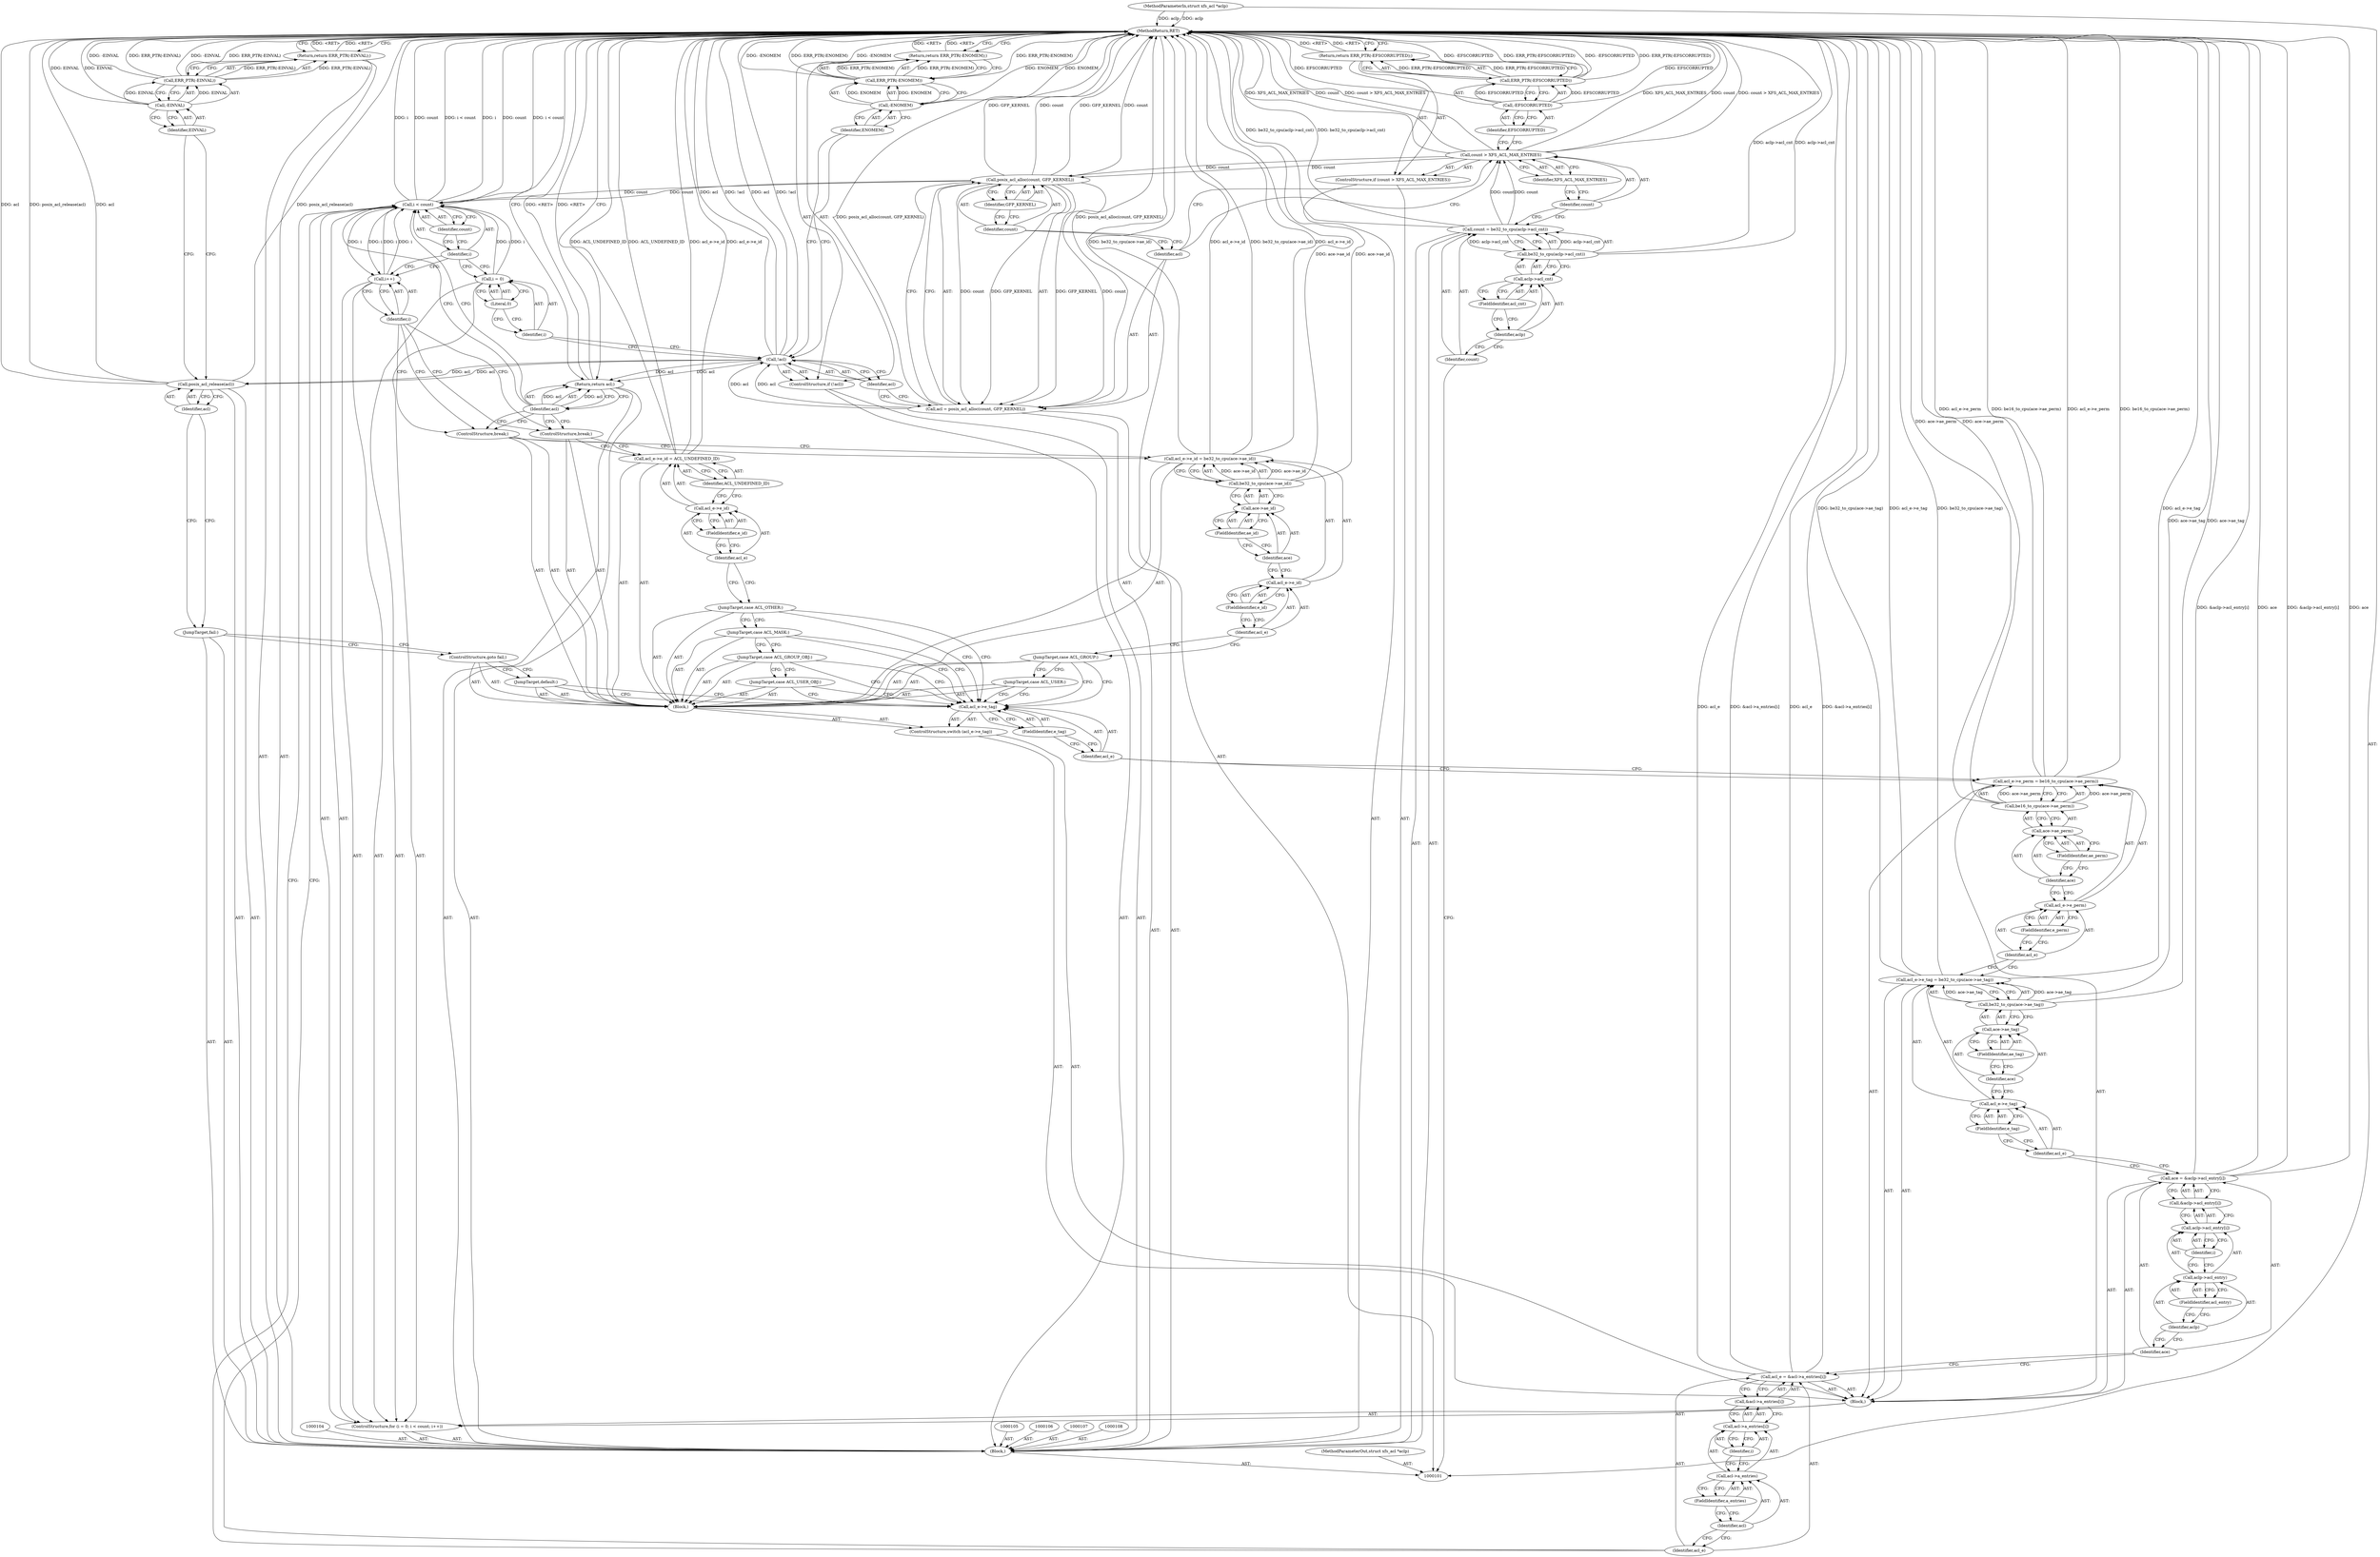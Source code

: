 digraph "0_linux_093019cf1b18dd31b2c3b77acce4e000e2cbc9ce" {
"1000214" [label="(MethodReturn,RET)"];
"1000102" [label="(MethodParameterIn,struct xfs_acl *aclp)"];
"1000286" [label="(MethodParameterOut,struct xfs_acl *aclp)"];
"1000121" [label="(Call,-EFSCORRUPTED)"];
"1000122" [label="(Identifier,EFSCORRUPTED)"];
"1000119" [label="(Return,return ERR_PTR(-EFSCORRUPTED);)"];
"1000120" [label="(Call,ERR_PTR(-EFSCORRUPTED))"];
"1000123" [label="(Call,acl = posix_acl_alloc(count, GFP_KERNEL))"];
"1000124" [label="(Identifier,acl)"];
"1000126" [label="(Identifier,count)"];
"1000127" [label="(Identifier,GFP_KERNEL)"];
"1000125" [label="(Call,posix_acl_alloc(count, GFP_KERNEL))"];
"1000128" [label="(ControlStructure,if (!acl))"];
"1000129" [label="(Call,!acl)"];
"1000130" [label="(Identifier,acl)"];
"1000133" [label="(Call,-ENOMEM)"];
"1000134" [label="(Identifier,ENOMEM)"];
"1000131" [label="(Return,return ERR_PTR(-ENOMEM);)"];
"1000132" [label="(Call,ERR_PTR(-ENOMEM))"];
"1000135" [label="(ControlStructure,for (i = 0; i < count; i++))"];
"1000138" [label="(Literal,0)"];
"1000139" [label="(Call,i < count)"];
"1000140" [label="(Identifier,i)"];
"1000141" [label="(Identifier,count)"];
"1000142" [label="(Call,i++)"];
"1000143" [label="(Identifier,i)"];
"1000144" [label="(Block,)"];
"1000136" [label="(Call,i = 0)"];
"1000137" [label="(Identifier,i)"];
"1000147" [label="(Call,&acl->a_entries[i])"];
"1000148" [label="(Call,acl->a_entries[i])"];
"1000149" [label="(Call,acl->a_entries)"];
"1000150" [label="(Identifier,acl)"];
"1000151" [label="(FieldIdentifier,a_entries)"];
"1000145" [label="(Call,acl_e = &acl->a_entries[i])"];
"1000146" [label="(Identifier,acl_e)"];
"1000152" [label="(Identifier,i)"];
"1000159" [label="(FieldIdentifier,acl_entry)"];
"1000153" [label="(Call,ace = &aclp->acl_entry[i])"];
"1000154" [label="(Identifier,ace)"];
"1000160" [label="(Identifier,i)"];
"1000155" [label="(Call,&aclp->acl_entry[i])"];
"1000156" [label="(Call,aclp->acl_entry[i])"];
"1000157" [label="(Call,aclp->acl_entry)"];
"1000158" [label="(Identifier,aclp)"];
"1000103" [label="(Block,)"];
"1000165" [label="(Call,be32_to_cpu(ace->ae_tag))"];
"1000161" [label="(Call,acl_e->e_tag = be32_to_cpu(ace->ae_tag))"];
"1000162" [label="(Call,acl_e->e_tag)"];
"1000163" [label="(Identifier,acl_e)"];
"1000166" [label="(Call,ace->ae_tag)"];
"1000167" [label="(Identifier,ace)"];
"1000168" [label="(FieldIdentifier,ae_tag)"];
"1000164" [label="(FieldIdentifier,e_tag)"];
"1000173" [label="(Call,be16_to_cpu(ace->ae_perm))"];
"1000169" [label="(Call,acl_e->e_perm = be16_to_cpu(ace->ae_perm))"];
"1000170" [label="(Call,acl_e->e_perm)"];
"1000171" [label="(Identifier,acl_e)"];
"1000174" [label="(Call,ace->ae_perm)"];
"1000175" [label="(Identifier,ace)"];
"1000176" [label="(FieldIdentifier,ae_perm)"];
"1000172" [label="(FieldIdentifier,e_perm)"];
"1000178" [label="(Call,acl_e->e_tag)"];
"1000179" [label="(Identifier,acl_e)"];
"1000180" [label="(FieldIdentifier,e_tag)"];
"1000177" [label="(ControlStructure,switch (acl_e->e_tag))"];
"1000181" [label="(Block,)"];
"1000182" [label="(JumpTarget,case ACL_USER:)"];
"1000183" [label="(JumpTarget,case ACL_GROUP:)"];
"1000187" [label="(FieldIdentifier,e_id)"];
"1000188" [label="(Call,be32_to_cpu(ace->ae_id))"];
"1000189" [label="(Call,ace->ae_id)"];
"1000190" [label="(Identifier,ace)"];
"1000184" [label="(Call,acl_e->e_id = be32_to_cpu(ace->ae_id))"];
"1000185" [label="(Call,acl_e->e_id)"];
"1000186" [label="(Identifier,acl_e)"];
"1000191" [label="(FieldIdentifier,ae_id)"];
"1000192" [label="(ControlStructure,break;)"];
"1000193" [label="(JumpTarget,case ACL_USER_OBJ:)"];
"1000194" [label="(JumpTarget,case ACL_GROUP_OBJ:)"];
"1000195" [label="(JumpTarget,case ACL_MASK:)"];
"1000196" [label="(JumpTarget,case ACL_OTHER:)"];
"1000200" [label="(FieldIdentifier,e_id)"];
"1000201" [label="(Identifier,ACL_UNDEFINED_ID)"];
"1000197" [label="(Call,acl_e->e_id = ACL_UNDEFINED_ID)"];
"1000198" [label="(Call,acl_e->e_id)"];
"1000199" [label="(Identifier,acl_e)"];
"1000202" [label="(ControlStructure,break;)"];
"1000203" [label="(JumpTarget,default:)"];
"1000204" [label="(ControlStructure,goto fail;)"];
"1000205" [label="(Return,return acl;)"];
"1000206" [label="(Identifier,acl)"];
"1000207" [label="(JumpTarget,fail:)"];
"1000208" [label="(Call,posix_acl_release(acl))"];
"1000209" [label="(Identifier,acl)"];
"1000210" [label="(Return,return ERR_PTR(-EINVAL);)"];
"1000212" [label="(Call,-EINVAL)"];
"1000213" [label="(Identifier,EINVAL)"];
"1000211" [label="(Call,ERR_PTR(-EINVAL))"];
"1000111" [label="(Call,be32_to_cpu(aclp->acl_cnt))"];
"1000109" [label="(Call,count = be32_to_cpu(aclp->acl_cnt))"];
"1000110" [label="(Identifier,count)"];
"1000112" [label="(Call,aclp->acl_cnt)"];
"1000113" [label="(Identifier,aclp)"];
"1000114" [label="(FieldIdentifier,acl_cnt)"];
"1000118" [label="(Identifier,XFS_ACL_MAX_ENTRIES)"];
"1000115" [label="(ControlStructure,if (count > XFS_ACL_MAX_ENTRIES))"];
"1000116" [label="(Call,count > XFS_ACL_MAX_ENTRIES)"];
"1000117" [label="(Identifier,count)"];
"1000214" -> "1000101"  [label="AST: "];
"1000214" -> "1000119"  [label="CFG: "];
"1000214" -> "1000131"  [label="CFG: "];
"1000214" -> "1000205"  [label="CFG: "];
"1000214" -> "1000210"  [label="CFG: "];
"1000119" -> "1000214"  [label="DDG: <RET>"];
"1000205" -> "1000214"  [label="DDG: <RET>"];
"1000131" -> "1000214"  [label="DDG: <RET>"];
"1000208" -> "1000214"  [label="DDG: acl"];
"1000208" -> "1000214"  [label="DDG: posix_acl_release(acl)"];
"1000184" -> "1000214"  [label="DDG: acl_e->e_id"];
"1000184" -> "1000214"  [label="DDG: be32_to_cpu(ace->ae_id)"];
"1000188" -> "1000214"  [label="DDG: ace->ae_id"];
"1000120" -> "1000214"  [label="DDG: -EFSCORRUPTED"];
"1000120" -> "1000214"  [label="DDG: ERR_PTR(-EFSCORRUPTED)"];
"1000116" -> "1000214"  [label="DDG: XFS_ACL_MAX_ENTRIES"];
"1000116" -> "1000214"  [label="DDG: count"];
"1000116" -> "1000214"  [label="DDG: count > XFS_ACL_MAX_ENTRIES"];
"1000169" -> "1000214"  [label="DDG: acl_e->e_perm"];
"1000169" -> "1000214"  [label="DDG: be16_to_cpu(ace->ae_perm)"];
"1000129" -> "1000214"  [label="DDG: acl"];
"1000129" -> "1000214"  [label="DDG: !acl"];
"1000125" -> "1000214"  [label="DDG: count"];
"1000125" -> "1000214"  [label="DDG: GFP_KERNEL"];
"1000123" -> "1000214"  [label="DDG: posix_acl_alloc(count, GFP_KERNEL)"];
"1000197" -> "1000214"  [label="DDG: ACL_UNDEFINED_ID"];
"1000197" -> "1000214"  [label="DDG: acl_e->e_id"];
"1000132" -> "1000214"  [label="DDG: ERR_PTR(-ENOMEM)"];
"1000132" -> "1000214"  [label="DDG: -ENOMEM"];
"1000139" -> "1000214"  [label="DDG: count"];
"1000139" -> "1000214"  [label="DDG: i < count"];
"1000139" -> "1000214"  [label="DDG: i"];
"1000165" -> "1000214"  [label="DDG: ace->ae_tag"];
"1000153" -> "1000214"  [label="DDG: &aclp->acl_entry[i]"];
"1000153" -> "1000214"  [label="DDG: ace"];
"1000133" -> "1000214"  [label="DDG: ENOMEM"];
"1000102" -> "1000214"  [label="DDG: aclp"];
"1000111" -> "1000214"  [label="DDG: aclp->acl_cnt"];
"1000211" -> "1000214"  [label="DDG: -EINVAL"];
"1000211" -> "1000214"  [label="DDG: ERR_PTR(-EINVAL)"];
"1000212" -> "1000214"  [label="DDG: EINVAL"];
"1000121" -> "1000214"  [label="DDG: EFSCORRUPTED"];
"1000161" -> "1000214"  [label="DDG: acl_e->e_tag"];
"1000161" -> "1000214"  [label="DDG: be32_to_cpu(ace->ae_tag)"];
"1000145" -> "1000214"  [label="DDG: acl_e"];
"1000145" -> "1000214"  [label="DDG: &acl->a_entries[i]"];
"1000109" -> "1000214"  [label="DDG: be32_to_cpu(aclp->acl_cnt)"];
"1000173" -> "1000214"  [label="DDG: ace->ae_perm"];
"1000210" -> "1000214"  [label="DDG: <RET>"];
"1000102" -> "1000101"  [label="AST: "];
"1000102" -> "1000214"  [label="DDG: aclp"];
"1000286" -> "1000101"  [label="AST: "];
"1000121" -> "1000120"  [label="AST: "];
"1000121" -> "1000122"  [label="CFG: "];
"1000122" -> "1000121"  [label="AST: "];
"1000120" -> "1000121"  [label="CFG: "];
"1000121" -> "1000214"  [label="DDG: EFSCORRUPTED"];
"1000121" -> "1000120"  [label="DDG: EFSCORRUPTED"];
"1000122" -> "1000121"  [label="AST: "];
"1000122" -> "1000116"  [label="CFG: "];
"1000121" -> "1000122"  [label="CFG: "];
"1000119" -> "1000115"  [label="AST: "];
"1000119" -> "1000120"  [label="CFG: "];
"1000120" -> "1000119"  [label="AST: "];
"1000214" -> "1000119"  [label="CFG: "];
"1000119" -> "1000214"  [label="DDG: <RET>"];
"1000120" -> "1000119"  [label="DDG: ERR_PTR(-EFSCORRUPTED)"];
"1000120" -> "1000119"  [label="AST: "];
"1000120" -> "1000121"  [label="CFG: "];
"1000121" -> "1000120"  [label="AST: "];
"1000119" -> "1000120"  [label="CFG: "];
"1000120" -> "1000214"  [label="DDG: -EFSCORRUPTED"];
"1000120" -> "1000214"  [label="DDG: ERR_PTR(-EFSCORRUPTED)"];
"1000120" -> "1000119"  [label="DDG: ERR_PTR(-EFSCORRUPTED)"];
"1000121" -> "1000120"  [label="DDG: EFSCORRUPTED"];
"1000123" -> "1000103"  [label="AST: "];
"1000123" -> "1000125"  [label="CFG: "];
"1000124" -> "1000123"  [label="AST: "];
"1000125" -> "1000123"  [label="AST: "];
"1000130" -> "1000123"  [label="CFG: "];
"1000123" -> "1000214"  [label="DDG: posix_acl_alloc(count, GFP_KERNEL)"];
"1000125" -> "1000123"  [label="DDG: count"];
"1000125" -> "1000123"  [label="DDG: GFP_KERNEL"];
"1000123" -> "1000129"  [label="DDG: acl"];
"1000124" -> "1000123"  [label="AST: "];
"1000124" -> "1000116"  [label="CFG: "];
"1000126" -> "1000124"  [label="CFG: "];
"1000126" -> "1000125"  [label="AST: "];
"1000126" -> "1000124"  [label="CFG: "];
"1000127" -> "1000126"  [label="CFG: "];
"1000127" -> "1000125"  [label="AST: "];
"1000127" -> "1000126"  [label="CFG: "];
"1000125" -> "1000127"  [label="CFG: "];
"1000125" -> "1000123"  [label="AST: "];
"1000125" -> "1000127"  [label="CFG: "];
"1000126" -> "1000125"  [label="AST: "];
"1000127" -> "1000125"  [label="AST: "];
"1000123" -> "1000125"  [label="CFG: "];
"1000125" -> "1000214"  [label="DDG: count"];
"1000125" -> "1000214"  [label="DDG: GFP_KERNEL"];
"1000125" -> "1000123"  [label="DDG: count"];
"1000125" -> "1000123"  [label="DDG: GFP_KERNEL"];
"1000116" -> "1000125"  [label="DDG: count"];
"1000125" -> "1000139"  [label="DDG: count"];
"1000128" -> "1000103"  [label="AST: "];
"1000129" -> "1000128"  [label="AST: "];
"1000131" -> "1000128"  [label="AST: "];
"1000129" -> "1000128"  [label="AST: "];
"1000129" -> "1000130"  [label="CFG: "];
"1000130" -> "1000129"  [label="AST: "];
"1000134" -> "1000129"  [label="CFG: "];
"1000137" -> "1000129"  [label="CFG: "];
"1000129" -> "1000214"  [label="DDG: acl"];
"1000129" -> "1000214"  [label="DDG: !acl"];
"1000123" -> "1000129"  [label="DDG: acl"];
"1000129" -> "1000205"  [label="DDG: acl"];
"1000129" -> "1000208"  [label="DDG: acl"];
"1000130" -> "1000129"  [label="AST: "];
"1000130" -> "1000123"  [label="CFG: "];
"1000129" -> "1000130"  [label="CFG: "];
"1000133" -> "1000132"  [label="AST: "];
"1000133" -> "1000134"  [label="CFG: "];
"1000134" -> "1000133"  [label="AST: "];
"1000132" -> "1000133"  [label="CFG: "];
"1000133" -> "1000214"  [label="DDG: ENOMEM"];
"1000133" -> "1000132"  [label="DDG: ENOMEM"];
"1000134" -> "1000133"  [label="AST: "];
"1000134" -> "1000129"  [label="CFG: "];
"1000133" -> "1000134"  [label="CFG: "];
"1000131" -> "1000128"  [label="AST: "];
"1000131" -> "1000132"  [label="CFG: "];
"1000132" -> "1000131"  [label="AST: "];
"1000214" -> "1000131"  [label="CFG: "];
"1000131" -> "1000214"  [label="DDG: <RET>"];
"1000132" -> "1000131"  [label="DDG: ERR_PTR(-ENOMEM)"];
"1000132" -> "1000131"  [label="AST: "];
"1000132" -> "1000133"  [label="CFG: "];
"1000133" -> "1000132"  [label="AST: "];
"1000131" -> "1000132"  [label="CFG: "];
"1000132" -> "1000214"  [label="DDG: ERR_PTR(-ENOMEM)"];
"1000132" -> "1000214"  [label="DDG: -ENOMEM"];
"1000132" -> "1000131"  [label="DDG: ERR_PTR(-ENOMEM)"];
"1000133" -> "1000132"  [label="DDG: ENOMEM"];
"1000135" -> "1000103"  [label="AST: "];
"1000136" -> "1000135"  [label="AST: "];
"1000139" -> "1000135"  [label="AST: "];
"1000142" -> "1000135"  [label="AST: "];
"1000144" -> "1000135"  [label="AST: "];
"1000138" -> "1000136"  [label="AST: "];
"1000138" -> "1000137"  [label="CFG: "];
"1000136" -> "1000138"  [label="CFG: "];
"1000139" -> "1000135"  [label="AST: "];
"1000139" -> "1000141"  [label="CFG: "];
"1000140" -> "1000139"  [label="AST: "];
"1000141" -> "1000139"  [label="AST: "];
"1000146" -> "1000139"  [label="CFG: "];
"1000206" -> "1000139"  [label="CFG: "];
"1000139" -> "1000214"  [label="DDG: count"];
"1000139" -> "1000214"  [label="DDG: i < count"];
"1000139" -> "1000214"  [label="DDG: i"];
"1000142" -> "1000139"  [label="DDG: i"];
"1000136" -> "1000139"  [label="DDG: i"];
"1000125" -> "1000139"  [label="DDG: count"];
"1000139" -> "1000142"  [label="DDG: i"];
"1000140" -> "1000139"  [label="AST: "];
"1000140" -> "1000136"  [label="CFG: "];
"1000140" -> "1000142"  [label="CFG: "];
"1000141" -> "1000140"  [label="CFG: "];
"1000141" -> "1000139"  [label="AST: "];
"1000141" -> "1000140"  [label="CFG: "];
"1000139" -> "1000141"  [label="CFG: "];
"1000142" -> "1000135"  [label="AST: "];
"1000142" -> "1000143"  [label="CFG: "];
"1000143" -> "1000142"  [label="AST: "];
"1000140" -> "1000142"  [label="CFG: "];
"1000142" -> "1000139"  [label="DDG: i"];
"1000139" -> "1000142"  [label="DDG: i"];
"1000143" -> "1000142"  [label="AST: "];
"1000143" -> "1000192"  [label="CFG: "];
"1000143" -> "1000202"  [label="CFG: "];
"1000142" -> "1000143"  [label="CFG: "];
"1000144" -> "1000135"  [label="AST: "];
"1000145" -> "1000144"  [label="AST: "];
"1000153" -> "1000144"  [label="AST: "];
"1000161" -> "1000144"  [label="AST: "];
"1000169" -> "1000144"  [label="AST: "];
"1000177" -> "1000144"  [label="AST: "];
"1000136" -> "1000135"  [label="AST: "];
"1000136" -> "1000138"  [label="CFG: "];
"1000137" -> "1000136"  [label="AST: "];
"1000138" -> "1000136"  [label="AST: "];
"1000140" -> "1000136"  [label="CFG: "];
"1000136" -> "1000139"  [label="DDG: i"];
"1000137" -> "1000136"  [label="AST: "];
"1000137" -> "1000129"  [label="CFG: "];
"1000138" -> "1000137"  [label="CFG: "];
"1000147" -> "1000145"  [label="AST: "];
"1000147" -> "1000148"  [label="CFG: "];
"1000148" -> "1000147"  [label="AST: "];
"1000145" -> "1000147"  [label="CFG: "];
"1000148" -> "1000147"  [label="AST: "];
"1000148" -> "1000152"  [label="CFG: "];
"1000149" -> "1000148"  [label="AST: "];
"1000152" -> "1000148"  [label="AST: "];
"1000147" -> "1000148"  [label="CFG: "];
"1000149" -> "1000148"  [label="AST: "];
"1000149" -> "1000151"  [label="CFG: "];
"1000150" -> "1000149"  [label="AST: "];
"1000151" -> "1000149"  [label="AST: "];
"1000152" -> "1000149"  [label="CFG: "];
"1000150" -> "1000149"  [label="AST: "];
"1000150" -> "1000146"  [label="CFG: "];
"1000151" -> "1000150"  [label="CFG: "];
"1000151" -> "1000149"  [label="AST: "];
"1000151" -> "1000150"  [label="CFG: "];
"1000149" -> "1000151"  [label="CFG: "];
"1000145" -> "1000144"  [label="AST: "];
"1000145" -> "1000147"  [label="CFG: "];
"1000146" -> "1000145"  [label="AST: "];
"1000147" -> "1000145"  [label="AST: "];
"1000154" -> "1000145"  [label="CFG: "];
"1000145" -> "1000214"  [label="DDG: acl_e"];
"1000145" -> "1000214"  [label="DDG: &acl->a_entries[i]"];
"1000146" -> "1000145"  [label="AST: "];
"1000146" -> "1000139"  [label="CFG: "];
"1000150" -> "1000146"  [label="CFG: "];
"1000152" -> "1000148"  [label="AST: "];
"1000152" -> "1000149"  [label="CFG: "];
"1000148" -> "1000152"  [label="CFG: "];
"1000159" -> "1000157"  [label="AST: "];
"1000159" -> "1000158"  [label="CFG: "];
"1000157" -> "1000159"  [label="CFG: "];
"1000153" -> "1000144"  [label="AST: "];
"1000153" -> "1000155"  [label="CFG: "];
"1000154" -> "1000153"  [label="AST: "];
"1000155" -> "1000153"  [label="AST: "];
"1000163" -> "1000153"  [label="CFG: "];
"1000153" -> "1000214"  [label="DDG: &aclp->acl_entry[i]"];
"1000153" -> "1000214"  [label="DDG: ace"];
"1000154" -> "1000153"  [label="AST: "];
"1000154" -> "1000145"  [label="CFG: "];
"1000158" -> "1000154"  [label="CFG: "];
"1000160" -> "1000156"  [label="AST: "];
"1000160" -> "1000157"  [label="CFG: "];
"1000156" -> "1000160"  [label="CFG: "];
"1000155" -> "1000153"  [label="AST: "];
"1000155" -> "1000156"  [label="CFG: "];
"1000156" -> "1000155"  [label="AST: "];
"1000153" -> "1000155"  [label="CFG: "];
"1000156" -> "1000155"  [label="AST: "];
"1000156" -> "1000160"  [label="CFG: "];
"1000157" -> "1000156"  [label="AST: "];
"1000160" -> "1000156"  [label="AST: "];
"1000155" -> "1000156"  [label="CFG: "];
"1000157" -> "1000156"  [label="AST: "];
"1000157" -> "1000159"  [label="CFG: "];
"1000158" -> "1000157"  [label="AST: "];
"1000159" -> "1000157"  [label="AST: "];
"1000160" -> "1000157"  [label="CFG: "];
"1000158" -> "1000157"  [label="AST: "];
"1000158" -> "1000154"  [label="CFG: "];
"1000159" -> "1000158"  [label="CFG: "];
"1000103" -> "1000101"  [label="AST: "];
"1000104" -> "1000103"  [label="AST: "];
"1000105" -> "1000103"  [label="AST: "];
"1000106" -> "1000103"  [label="AST: "];
"1000107" -> "1000103"  [label="AST: "];
"1000108" -> "1000103"  [label="AST: "];
"1000109" -> "1000103"  [label="AST: "];
"1000115" -> "1000103"  [label="AST: "];
"1000123" -> "1000103"  [label="AST: "];
"1000128" -> "1000103"  [label="AST: "];
"1000135" -> "1000103"  [label="AST: "];
"1000205" -> "1000103"  [label="AST: "];
"1000207" -> "1000103"  [label="AST: "];
"1000208" -> "1000103"  [label="AST: "];
"1000210" -> "1000103"  [label="AST: "];
"1000165" -> "1000161"  [label="AST: "];
"1000165" -> "1000166"  [label="CFG: "];
"1000166" -> "1000165"  [label="AST: "];
"1000161" -> "1000165"  [label="CFG: "];
"1000165" -> "1000214"  [label="DDG: ace->ae_tag"];
"1000165" -> "1000161"  [label="DDG: ace->ae_tag"];
"1000161" -> "1000144"  [label="AST: "];
"1000161" -> "1000165"  [label="CFG: "];
"1000162" -> "1000161"  [label="AST: "];
"1000165" -> "1000161"  [label="AST: "];
"1000171" -> "1000161"  [label="CFG: "];
"1000161" -> "1000214"  [label="DDG: acl_e->e_tag"];
"1000161" -> "1000214"  [label="DDG: be32_to_cpu(ace->ae_tag)"];
"1000165" -> "1000161"  [label="DDG: ace->ae_tag"];
"1000162" -> "1000161"  [label="AST: "];
"1000162" -> "1000164"  [label="CFG: "];
"1000163" -> "1000162"  [label="AST: "];
"1000164" -> "1000162"  [label="AST: "];
"1000167" -> "1000162"  [label="CFG: "];
"1000163" -> "1000162"  [label="AST: "];
"1000163" -> "1000153"  [label="CFG: "];
"1000164" -> "1000163"  [label="CFG: "];
"1000166" -> "1000165"  [label="AST: "];
"1000166" -> "1000168"  [label="CFG: "];
"1000167" -> "1000166"  [label="AST: "];
"1000168" -> "1000166"  [label="AST: "];
"1000165" -> "1000166"  [label="CFG: "];
"1000167" -> "1000166"  [label="AST: "];
"1000167" -> "1000162"  [label="CFG: "];
"1000168" -> "1000167"  [label="CFG: "];
"1000168" -> "1000166"  [label="AST: "];
"1000168" -> "1000167"  [label="CFG: "];
"1000166" -> "1000168"  [label="CFG: "];
"1000164" -> "1000162"  [label="AST: "];
"1000164" -> "1000163"  [label="CFG: "];
"1000162" -> "1000164"  [label="CFG: "];
"1000173" -> "1000169"  [label="AST: "];
"1000173" -> "1000174"  [label="CFG: "];
"1000174" -> "1000173"  [label="AST: "];
"1000169" -> "1000173"  [label="CFG: "];
"1000173" -> "1000214"  [label="DDG: ace->ae_perm"];
"1000173" -> "1000169"  [label="DDG: ace->ae_perm"];
"1000169" -> "1000144"  [label="AST: "];
"1000169" -> "1000173"  [label="CFG: "];
"1000170" -> "1000169"  [label="AST: "];
"1000173" -> "1000169"  [label="AST: "];
"1000179" -> "1000169"  [label="CFG: "];
"1000169" -> "1000214"  [label="DDG: acl_e->e_perm"];
"1000169" -> "1000214"  [label="DDG: be16_to_cpu(ace->ae_perm)"];
"1000173" -> "1000169"  [label="DDG: ace->ae_perm"];
"1000170" -> "1000169"  [label="AST: "];
"1000170" -> "1000172"  [label="CFG: "];
"1000171" -> "1000170"  [label="AST: "];
"1000172" -> "1000170"  [label="AST: "];
"1000175" -> "1000170"  [label="CFG: "];
"1000171" -> "1000170"  [label="AST: "];
"1000171" -> "1000161"  [label="CFG: "];
"1000172" -> "1000171"  [label="CFG: "];
"1000174" -> "1000173"  [label="AST: "];
"1000174" -> "1000176"  [label="CFG: "];
"1000175" -> "1000174"  [label="AST: "];
"1000176" -> "1000174"  [label="AST: "];
"1000173" -> "1000174"  [label="CFG: "];
"1000175" -> "1000174"  [label="AST: "];
"1000175" -> "1000170"  [label="CFG: "];
"1000176" -> "1000175"  [label="CFG: "];
"1000176" -> "1000174"  [label="AST: "];
"1000176" -> "1000175"  [label="CFG: "];
"1000174" -> "1000176"  [label="CFG: "];
"1000172" -> "1000170"  [label="AST: "];
"1000172" -> "1000171"  [label="CFG: "];
"1000170" -> "1000172"  [label="CFG: "];
"1000178" -> "1000177"  [label="AST: "];
"1000178" -> "1000180"  [label="CFG: "];
"1000179" -> "1000178"  [label="AST: "];
"1000180" -> "1000178"  [label="AST: "];
"1000182" -> "1000178"  [label="CFG: "];
"1000183" -> "1000178"  [label="CFG: "];
"1000193" -> "1000178"  [label="CFG: "];
"1000194" -> "1000178"  [label="CFG: "];
"1000195" -> "1000178"  [label="CFG: "];
"1000196" -> "1000178"  [label="CFG: "];
"1000203" -> "1000178"  [label="CFG: "];
"1000179" -> "1000178"  [label="AST: "];
"1000179" -> "1000169"  [label="CFG: "];
"1000180" -> "1000179"  [label="CFG: "];
"1000180" -> "1000178"  [label="AST: "];
"1000180" -> "1000179"  [label="CFG: "];
"1000178" -> "1000180"  [label="CFG: "];
"1000177" -> "1000144"  [label="AST: "];
"1000178" -> "1000177"  [label="AST: "];
"1000181" -> "1000177"  [label="AST: "];
"1000181" -> "1000177"  [label="AST: "];
"1000182" -> "1000181"  [label="AST: "];
"1000183" -> "1000181"  [label="AST: "];
"1000184" -> "1000181"  [label="AST: "];
"1000192" -> "1000181"  [label="AST: "];
"1000193" -> "1000181"  [label="AST: "];
"1000194" -> "1000181"  [label="AST: "];
"1000195" -> "1000181"  [label="AST: "];
"1000196" -> "1000181"  [label="AST: "];
"1000197" -> "1000181"  [label="AST: "];
"1000202" -> "1000181"  [label="AST: "];
"1000203" -> "1000181"  [label="AST: "];
"1000204" -> "1000181"  [label="AST: "];
"1000182" -> "1000181"  [label="AST: "];
"1000182" -> "1000178"  [label="CFG: "];
"1000183" -> "1000182"  [label="CFG: "];
"1000183" -> "1000181"  [label="AST: "];
"1000183" -> "1000178"  [label="CFG: "];
"1000183" -> "1000182"  [label="CFG: "];
"1000186" -> "1000183"  [label="CFG: "];
"1000187" -> "1000185"  [label="AST: "];
"1000187" -> "1000186"  [label="CFG: "];
"1000185" -> "1000187"  [label="CFG: "];
"1000188" -> "1000184"  [label="AST: "];
"1000188" -> "1000189"  [label="CFG: "];
"1000189" -> "1000188"  [label="AST: "];
"1000184" -> "1000188"  [label="CFG: "];
"1000188" -> "1000214"  [label="DDG: ace->ae_id"];
"1000188" -> "1000184"  [label="DDG: ace->ae_id"];
"1000189" -> "1000188"  [label="AST: "];
"1000189" -> "1000191"  [label="CFG: "];
"1000190" -> "1000189"  [label="AST: "];
"1000191" -> "1000189"  [label="AST: "];
"1000188" -> "1000189"  [label="CFG: "];
"1000190" -> "1000189"  [label="AST: "];
"1000190" -> "1000185"  [label="CFG: "];
"1000191" -> "1000190"  [label="CFG: "];
"1000184" -> "1000181"  [label="AST: "];
"1000184" -> "1000188"  [label="CFG: "];
"1000185" -> "1000184"  [label="AST: "];
"1000188" -> "1000184"  [label="AST: "];
"1000192" -> "1000184"  [label="CFG: "];
"1000184" -> "1000214"  [label="DDG: acl_e->e_id"];
"1000184" -> "1000214"  [label="DDG: be32_to_cpu(ace->ae_id)"];
"1000188" -> "1000184"  [label="DDG: ace->ae_id"];
"1000185" -> "1000184"  [label="AST: "];
"1000185" -> "1000187"  [label="CFG: "];
"1000186" -> "1000185"  [label="AST: "];
"1000187" -> "1000185"  [label="AST: "];
"1000190" -> "1000185"  [label="CFG: "];
"1000186" -> "1000185"  [label="AST: "];
"1000186" -> "1000183"  [label="CFG: "];
"1000187" -> "1000186"  [label="CFG: "];
"1000191" -> "1000189"  [label="AST: "];
"1000191" -> "1000190"  [label="CFG: "];
"1000189" -> "1000191"  [label="CFG: "];
"1000192" -> "1000181"  [label="AST: "];
"1000192" -> "1000184"  [label="CFG: "];
"1000143" -> "1000192"  [label="CFG: "];
"1000206" -> "1000192"  [label="CFG: "];
"1000193" -> "1000181"  [label="AST: "];
"1000193" -> "1000178"  [label="CFG: "];
"1000194" -> "1000193"  [label="CFG: "];
"1000194" -> "1000181"  [label="AST: "];
"1000194" -> "1000178"  [label="CFG: "];
"1000194" -> "1000193"  [label="CFG: "];
"1000195" -> "1000194"  [label="CFG: "];
"1000195" -> "1000181"  [label="AST: "];
"1000195" -> "1000178"  [label="CFG: "];
"1000195" -> "1000194"  [label="CFG: "];
"1000196" -> "1000195"  [label="CFG: "];
"1000196" -> "1000181"  [label="AST: "];
"1000196" -> "1000178"  [label="CFG: "];
"1000196" -> "1000195"  [label="CFG: "];
"1000199" -> "1000196"  [label="CFG: "];
"1000200" -> "1000198"  [label="AST: "];
"1000200" -> "1000199"  [label="CFG: "];
"1000198" -> "1000200"  [label="CFG: "];
"1000201" -> "1000197"  [label="AST: "];
"1000201" -> "1000198"  [label="CFG: "];
"1000197" -> "1000201"  [label="CFG: "];
"1000197" -> "1000181"  [label="AST: "];
"1000197" -> "1000201"  [label="CFG: "];
"1000198" -> "1000197"  [label="AST: "];
"1000201" -> "1000197"  [label="AST: "];
"1000202" -> "1000197"  [label="CFG: "];
"1000197" -> "1000214"  [label="DDG: ACL_UNDEFINED_ID"];
"1000197" -> "1000214"  [label="DDG: acl_e->e_id"];
"1000198" -> "1000197"  [label="AST: "];
"1000198" -> "1000200"  [label="CFG: "];
"1000199" -> "1000198"  [label="AST: "];
"1000200" -> "1000198"  [label="AST: "];
"1000201" -> "1000198"  [label="CFG: "];
"1000199" -> "1000198"  [label="AST: "];
"1000199" -> "1000196"  [label="CFG: "];
"1000200" -> "1000199"  [label="CFG: "];
"1000202" -> "1000181"  [label="AST: "];
"1000202" -> "1000197"  [label="CFG: "];
"1000143" -> "1000202"  [label="CFG: "];
"1000206" -> "1000202"  [label="CFG: "];
"1000203" -> "1000181"  [label="AST: "];
"1000203" -> "1000178"  [label="CFG: "];
"1000204" -> "1000203"  [label="CFG: "];
"1000204" -> "1000181"  [label="AST: "];
"1000204" -> "1000203"  [label="CFG: "];
"1000207" -> "1000204"  [label="CFG: "];
"1000205" -> "1000103"  [label="AST: "];
"1000205" -> "1000206"  [label="CFG: "];
"1000206" -> "1000205"  [label="AST: "];
"1000214" -> "1000205"  [label="CFG: "];
"1000205" -> "1000214"  [label="DDG: <RET>"];
"1000206" -> "1000205"  [label="DDG: acl"];
"1000129" -> "1000205"  [label="DDG: acl"];
"1000206" -> "1000205"  [label="AST: "];
"1000206" -> "1000139"  [label="CFG: "];
"1000206" -> "1000192"  [label="CFG: "];
"1000206" -> "1000202"  [label="CFG: "];
"1000205" -> "1000206"  [label="CFG: "];
"1000206" -> "1000205"  [label="DDG: acl"];
"1000207" -> "1000103"  [label="AST: "];
"1000207" -> "1000204"  [label="CFG: "];
"1000209" -> "1000207"  [label="CFG: "];
"1000208" -> "1000103"  [label="AST: "];
"1000208" -> "1000209"  [label="CFG: "];
"1000209" -> "1000208"  [label="AST: "];
"1000213" -> "1000208"  [label="CFG: "];
"1000208" -> "1000214"  [label="DDG: acl"];
"1000208" -> "1000214"  [label="DDG: posix_acl_release(acl)"];
"1000129" -> "1000208"  [label="DDG: acl"];
"1000209" -> "1000208"  [label="AST: "];
"1000209" -> "1000207"  [label="CFG: "];
"1000208" -> "1000209"  [label="CFG: "];
"1000210" -> "1000103"  [label="AST: "];
"1000210" -> "1000211"  [label="CFG: "];
"1000211" -> "1000210"  [label="AST: "];
"1000214" -> "1000210"  [label="CFG: "];
"1000210" -> "1000214"  [label="DDG: <RET>"];
"1000211" -> "1000210"  [label="DDG: ERR_PTR(-EINVAL)"];
"1000212" -> "1000211"  [label="AST: "];
"1000212" -> "1000213"  [label="CFG: "];
"1000213" -> "1000212"  [label="AST: "];
"1000211" -> "1000212"  [label="CFG: "];
"1000212" -> "1000214"  [label="DDG: EINVAL"];
"1000212" -> "1000211"  [label="DDG: EINVAL"];
"1000213" -> "1000212"  [label="AST: "];
"1000213" -> "1000208"  [label="CFG: "];
"1000212" -> "1000213"  [label="CFG: "];
"1000211" -> "1000210"  [label="AST: "];
"1000211" -> "1000212"  [label="CFG: "];
"1000212" -> "1000211"  [label="AST: "];
"1000210" -> "1000211"  [label="CFG: "];
"1000211" -> "1000214"  [label="DDG: -EINVAL"];
"1000211" -> "1000214"  [label="DDG: ERR_PTR(-EINVAL)"];
"1000211" -> "1000210"  [label="DDG: ERR_PTR(-EINVAL)"];
"1000212" -> "1000211"  [label="DDG: EINVAL"];
"1000111" -> "1000109"  [label="AST: "];
"1000111" -> "1000112"  [label="CFG: "];
"1000112" -> "1000111"  [label="AST: "];
"1000109" -> "1000111"  [label="CFG: "];
"1000111" -> "1000214"  [label="DDG: aclp->acl_cnt"];
"1000111" -> "1000109"  [label="DDG: aclp->acl_cnt"];
"1000109" -> "1000103"  [label="AST: "];
"1000109" -> "1000111"  [label="CFG: "];
"1000110" -> "1000109"  [label="AST: "];
"1000111" -> "1000109"  [label="AST: "];
"1000117" -> "1000109"  [label="CFG: "];
"1000109" -> "1000214"  [label="DDG: be32_to_cpu(aclp->acl_cnt)"];
"1000111" -> "1000109"  [label="DDG: aclp->acl_cnt"];
"1000109" -> "1000116"  [label="DDG: count"];
"1000110" -> "1000109"  [label="AST: "];
"1000110" -> "1000101"  [label="CFG: "];
"1000113" -> "1000110"  [label="CFG: "];
"1000112" -> "1000111"  [label="AST: "];
"1000112" -> "1000114"  [label="CFG: "];
"1000113" -> "1000112"  [label="AST: "];
"1000114" -> "1000112"  [label="AST: "];
"1000111" -> "1000112"  [label="CFG: "];
"1000113" -> "1000112"  [label="AST: "];
"1000113" -> "1000110"  [label="CFG: "];
"1000114" -> "1000113"  [label="CFG: "];
"1000114" -> "1000112"  [label="AST: "];
"1000114" -> "1000113"  [label="CFG: "];
"1000112" -> "1000114"  [label="CFG: "];
"1000118" -> "1000116"  [label="AST: "];
"1000118" -> "1000117"  [label="CFG: "];
"1000116" -> "1000118"  [label="CFG: "];
"1000115" -> "1000103"  [label="AST: "];
"1000116" -> "1000115"  [label="AST: "];
"1000119" -> "1000115"  [label="AST: "];
"1000116" -> "1000115"  [label="AST: "];
"1000116" -> "1000118"  [label="CFG: "];
"1000117" -> "1000116"  [label="AST: "];
"1000118" -> "1000116"  [label="AST: "];
"1000122" -> "1000116"  [label="CFG: "];
"1000124" -> "1000116"  [label="CFG: "];
"1000116" -> "1000214"  [label="DDG: XFS_ACL_MAX_ENTRIES"];
"1000116" -> "1000214"  [label="DDG: count"];
"1000116" -> "1000214"  [label="DDG: count > XFS_ACL_MAX_ENTRIES"];
"1000109" -> "1000116"  [label="DDG: count"];
"1000116" -> "1000125"  [label="DDG: count"];
"1000117" -> "1000116"  [label="AST: "];
"1000117" -> "1000109"  [label="CFG: "];
"1000118" -> "1000117"  [label="CFG: "];
}
